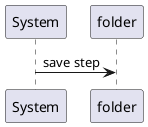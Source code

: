 @startuml
!startsub DB
participant System
participant folder
System -> folder : save step
!endsub
@enduml